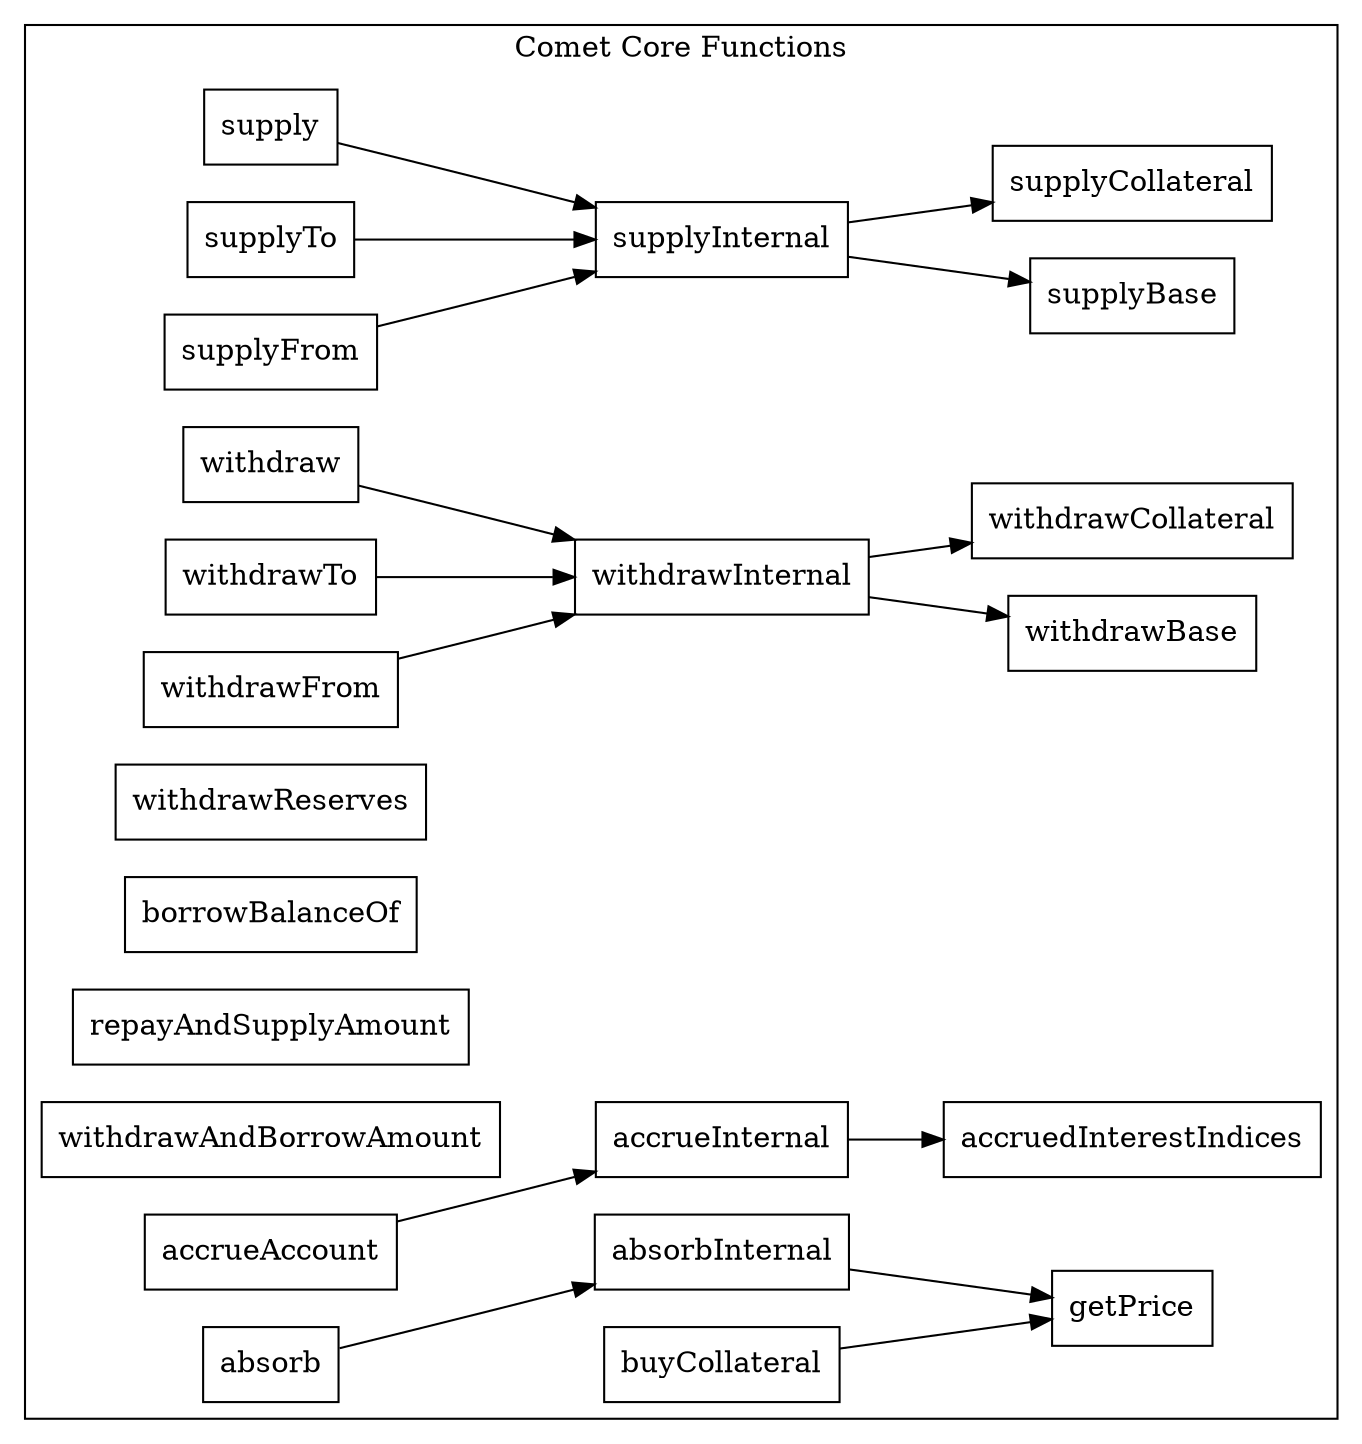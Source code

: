 strict digraph {
    rankdir="LR"
    node [shape=box]
    
    subgraph cluster_Comet {
        label = "Comet Core Functions"
        
        // Supply operations
        supply [label="supply"]
        supplyTo [label="supplyTo"] 
        supplyFrom [label="supplyFrom"]
        supplyInternal [label="supplyInternal"]
        supplyBase [label="supplyBase"]
        supplyCollateral [label="supplyCollateral"]
        
        // Withdraw operations  
        withdraw [label="withdraw"]
        withdrawTo [label="withdrawTo"]
        withdrawFrom [label="withdrawFrom"]
        withdrawInternal [label="withdrawInternal"]
        withdrawBase [label="withdrawBase"]
        withdrawCollateral [label="withdrawCollateral"]
        withdrawReserves [label="withdrawReserves"]
        
        // Borrow operations
        borrowBalanceOf [label="borrowBalanceOf"]
        repayAndSupplyAmount [label="repayAndSupplyAmount"]
        withdrawAndBorrowAmount [label="withdrawAndBorrowAmount"]
        
        // Interest accrual
        accrueAccount [label="accrueAccount"]
        accrueInternal [label="accrueInternal"] 
        accruedInterestIndices [label="accruedInterestIndices"]
        
        // Liquidation
        absorb [label="absorb"]
        absorbInternal [label="absorbInternal"]
        buyCollateral [label="buyCollateral"]
        
        // Price oracle
        getPrice [label="getPrice"]
    }
    
    // Core flow connections
    supply -> supplyInternal
    supplyInternal -> supplyBase
    supplyInternal -> supplyCollateral
    supplyTo -> supplyInternal
    supplyFrom -> supplyInternal
    
    withdraw -> withdrawInternal
    withdrawInternal -> withdrawBase
    withdrawInternal -> withdrawCollateral
    withdrawTo -> withdrawInternal
    withdrawFrom -> withdrawInternal
    
    accrueAccount -> accrueInternal
    accrueInternal -> accruedInterestIndices
    
    absorb -> absorbInternal
    absorbInternal -> getPrice
    buyCollateral -> getPrice
}